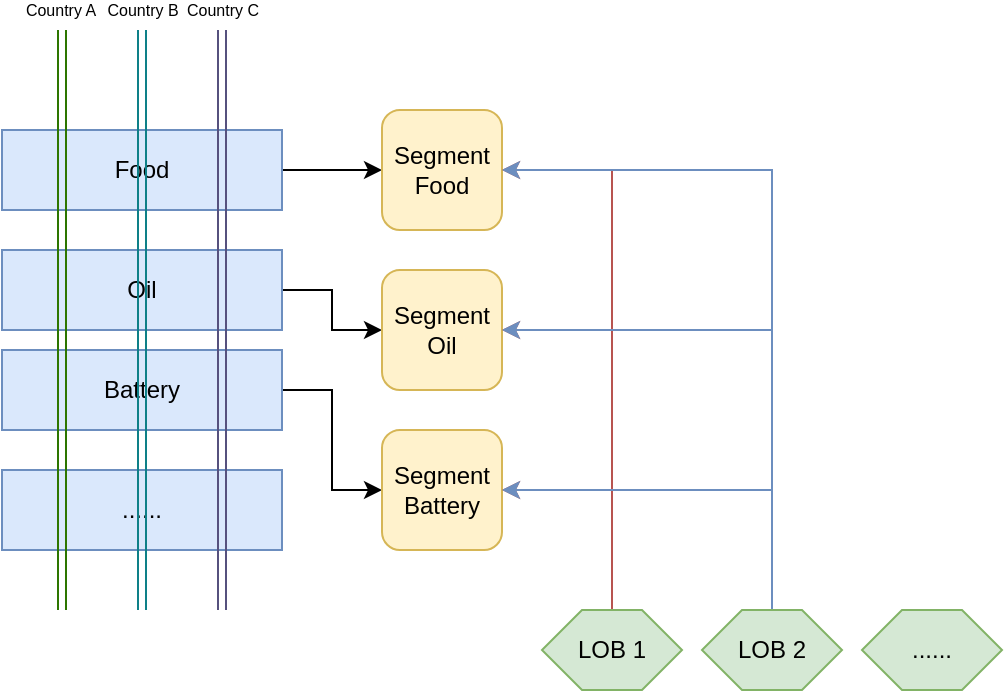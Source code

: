 <mxfile version="26.1.1">
  <diagram name="Seite-1" id="YpslYr3ygntDOcOYtWfc">
    <mxGraphModel dx="1195" dy="615" grid="1" gridSize="10" guides="1" tooltips="1" connect="1" arrows="1" fold="1" page="1" pageScale="1" pageWidth="827" pageHeight="1169" math="0" shadow="0">
      <root>
        <mxCell id="0" />
        <mxCell id="1" parent="0" />
        <mxCell id="tbhEzkc6CAuonSA8ict4-21" style="edgeStyle=orthogonalEdgeStyle;rounded=0;orthogonalLoop=1;jettySize=auto;html=1;exitX=1;exitY=0.5;exitDx=0;exitDy=0;" edge="1" parent="1" source="tbhEzkc6CAuonSA8ict4-1" target="tbhEzkc6CAuonSA8ict4-14">
          <mxGeometry relative="1" as="geometry" />
        </mxCell>
        <mxCell id="tbhEzkc6CAuonSA8ict4-1" value="Food" style="rounded=0;whiteSpace=wrap;html=1;fillColor=#dae8fc;strokeColor=#6c8ebf;" vertex="1" parent="1">
          <mxGeometry x="40" y="90" width="140" height="40" as="geometry" />
        </mxCell>
        <mxCell id="tbhEzkc6CAuonSA8ict4-22" style="edgeStyle=orthogonalEdgeStyle;rounded=0;orthogonalLoop=1;jettySize=auto;html=1;exitX=1;exitY=0.5;exitDx=0;exitDy=0;entryX=0;entryY=0.5;entryDx=0;entryDy=0;" edge="1" parent="1" source="tbhEzkc6CAuonSA8ict4-2" target="tbhEzkc6CAuonSA8ict4-15">
          <mxGeometry relative="1" as="geometry" />
        </mxCell>
        <mxCell id="tbhEzkc6CAuonSA8ict4-2" value="Oil" style="rounded=0;whiteSpace=wrap;html=1;fillColor=#dae8fc;strokeColor=#6c8ebf;" vertex="1" parent="1">
          <mxGeometry x="40" y="150" width="140" height="40" as="geometry" />
        </mxCell>
        <mxCell id="tbhEzkc6CAuonSA8ict4-23" style="edgeStyle=orthogonalEdgeStyle;rounded=0;orthogonalLoop=1;jettySize=auto;html=1;exitX=1;exitY=0.5;exitDx=0;exitDy=0;" edge="1" parent="1" source="tbhEzkc6CAuonSA8ict4-3" target="tbhEzkc6CAuonSA8ict4-16">
          <mxGeometry relative="1" as="geometry" />
        </mxCell>
        <mxCell id="tbhEzkc6CAuonSA8ict4-3" value="Battery" style="rounded=0;whiteSpace=wrap;html=1;fillColor=#dae8fc;strokeColor=#6c8ebf;" vertex="1" parent="1">
          <mxGeometry x="40" y="200" width="140" height="40" as="geometry" />
        </mxCell>
        <mxCell id="tbhEzkc6CAuonSA8ict4-5" value="......" style="rounded=0;whiteSpace=wrap;html=1;fillColor=#dae8fc;strokeColor=#6c8ebf;" vertex="1" parent="1">
          <mxGeometry x="40" y="260" width="140" height="40" as="geometry" />
        </mxCell>
        <mxCell id="tbhEzkc6CAuonSA8ict4-7" value="" style="shape=link;html=1;rounded=0;fillColor=#60a917;strokeColor=#2D7600;" edge="1" parent="1">
          <mxGeometry width="100" relative="1" as="geometry">
            <mxPoint x="70" y="40" as="sourcePoint" />
            <mxPoint x="70" y="330" as="targetPoint" />
          </mxGeometry>
        </mxCell>
        <mxCell id="tbhEzkc6CAuonSA8ict4-11" value="Country A" style="edgeLabel;html=1;align=center;verticalAlign=middle;resizable=0;points=[];fontSize=8;" vertex="1" connectable="0" parent="tbhEzkc6CAuonSA8ict4-7">
          <mxGeometry x="-0.3" y="-1" relative="1" as="geometry">
            <mxPoint y="-112" as="offset" />
          </mxGeometry>
        </mxCell>
        <mxCell id="tbhEzkc6CAuonSA8ict4-8" value="" style="shape=link;html=1;rounded=0;fillColor=#d0cee2;strokeColor=#56517e;" edge="1" parent="1">
          <mxGeometry width="100" relative="1" as="geometry">
            <mxPoint x="150" y="40" as="sourcePoint" />
            <mxPoint x="150" y="330" as="targetPoint" />
          </mxGeometry>
        </mxCell>
        <mxCell id="tbhEzkc6CAuonSA8ict4-13" value="Country C" style="edgeLabel;html=1;align=center;verticalAlign=middle;resizable=0;points=[];fontSize=8;" vertex="1" connectable="0" parent="tbhEzkc6CAuonSA8ict4-8">
          <mxGeometry x="0.317" relative="1" as="geometry">
            <mxPoint y="-201" as="offset" />
          </mxGeometry>
        </mxCell>
        <mxCell id="tbhEzkc6CAuonSA8ict4-9" value="" style="shape=link;html=1;rounded=0;fillColor=#b0e3e6;strokeColor=#0e8088;" edge="1" parent="1">
          <mxGeometry width="100" relative="1" as="geometry">
            <mxPoint x="110" y="40" as="sourcePoint" />
            <mxPoint x="110" y="330" as="targetPoint" />
          </mxGeometry>
        </mxCell>
        <mxCell id="tbhEzkc6CAuonSA8ict4-12" value="Country B" style="edgeLabel;html=1;align=center;verticalAlign=middle;resizable=0;points=[];fontSize=8;" vertex="1" connectable="0" parent="tbhEzkc6CAuonSA8ict4-9">
          <mxGeometry x="-0.677" y="-1" relative="1" as="geometry">
            <mxPoint x="1" y="-57" as="offset" />
          </mxGeometry>
        </mxCell>
        <mxCell id="tbhEzkc6CAuonSA8ict4-14" value="Segment&lt;br&gt;Food" style="whiteSpace=wrap;html=1;fillColor=#fff2cc;strokeColor=#d6b656;rounded=1;" vertex="1" parent="1">
          <mxGeometry x="230" y="80" width="60" height="60" as="geometry" />
        </mxCell>
        <mxCell id="tbhEzkc6CAuonSA8ict4-15" value="Segment&lt;br&gt;Oil" style="whiteSpace=wrap;html=1;fillColor=#fff2cc;strokeColor=#d6b656;rounded=1;" vertex="1" parent="1">
          <mxGeometry x="230" y="160" width="60" height="60" as="geometry" />
        </mxCell>
        <mxCell id="tbhEzkc6CAuonSA8ict4-16" value="Segment Battery" style="whiteSpace=wrap;html=1;fillColor=#fff2cc;strokeColor=#d6b656;rounded=1;" vertex="1" parent="1">
          <mxGeometry x="230" y="240" width="60" height="60" as="geometry" />
        </mxCell>
        <mxCell id="tbhEzkc6CAuonSA8ict4-28" style="edgeStyle=orthogonalEdgeStyle;rounded=0;orthogonalLoop=1;jettySize=auto;html=1;exitX=0.5;exitY=0;exitDx=0;exitDy=0;entryX=1;entryY=0.5;entryDx=0;entryDy=0;fillColor=#f8cecc;strokeColor=#b85450;" edge="1" parent="1" source="tbhEzkc6CAuonSA8ict4-25" target="tbhEzkc6CAuonSA8ict4-16">
          <mxGeometry relative="1" as="geometry" />
        </mxCell>
        <mxCell id="tbhEzkc6CAuonSA8ict4-29" style="edgeStyle=orthogonalEdgeStyle;rounded=0;orthogonalLoop=1;jettySize=auto;html=1;fillColor=#f8cecc;strokeColor=#b85450;" edge="1" parent="1" source="tbhEzkc6CAuonSA8ict4-25" target="tbhEzkc6CAuonSA8ict4-15">
          <mxGeometry relative="1" as="geometry">
            <Array as="points">
              <mxPoint x="345" y="190" />
            </Array>
          </mxGeometry>
        </mxCell>
        <mxCell id="tbhEzkc6CAuonSA8ict4-30" style="edgeStyle=orthogonalEdgeStyle;rounded=0;orthogonalLoop=1;jettySize=auto;html=1;entryX=1;entryY=0.5;entryDx=0;entryDy=0;fillColor=#f8cecc;strokeColor=#b85450;" edge="1" parent="1" source="tbhEzkc6CAuonSA8ict4-25" target="tbhEzkc6CAuonSA8ict4-14">
          <mxGeometry relative="1" as="geometry">
            <Array as="points">
              <mxPoint x="345" y="110" />
            </Array>
          </mxGeometry>
        </mxCell>
        <mxCell id="tbhEzkc6CAuonSA8ict4-25" value="LOB 1" style="shape=hexagon;perimeter=hexagonPerimeter2;whiteSpace=wrap;html=1;fixedSize=1;fillColor=#d5e8d4;strokeColor=#82b366;" vertex="1" parent="1">
          <mxGeometry x="310" y="330" width="70" height="40" as="geometry" />
        </mxCell>
        <mxCell id="tbhEzkc6CAuonSA8ict4-34" style="edgeStyle=orthogonalEdgeStyle;rounded=0;orthogonalLoop=1;jettySize=auto;html=1;exitX=0.5;exitY=0;exitDx=0;exitDy=0;fillColor=#dae8fc;strokeColor=#6c8ebf;" edge="1" parent="1" source="tbhEzkc6CAuonSA8ict4-26" target="tbhEzkc6CAuonSA8ict4-16">
          <mxGeometry relative="1" as="geometry">
            <Array as="points">
              <mxPoint x="425" y="270" />
            </Array>
          </mxGeometry>
        </mxCell>
        <mxCell id="tbhEzkc6CAuonSA8ict4-35" style="edgeStyle=orthogonalEdgeStyle;rounded=0;orthogonalLoop=1;jettySize=auto;html=1;fillColor=#dae8fc;strokeColor=#6c8ebf;" edge="1" parent="1" source="tbhEzkc6CAuonSA8ict4-26" target="tbhEzkc6CAuonSA8ict4-15">
          <mxGeometry relative="1" as="geometry">
            <Array as="points">
              <mxPoint x="425" y="190" />
            </Array>
          </mxGeometry>
        </mxCell>
        <mxCell id="tbhEzkc6CAuonSA8ict4-36" style="edgeStyle=orthogonalEdgeStyle;rounded=0;orthogonalLoop=1;jettySize=auto;html=1;fillColor=#dae8fc;strokeColor=#6c8ebf;" edge="1" parent="1" source="tbhEzkc6CAuonSA8ict4-26" target="tbhEzkc6CAuonSA8ict4-14">
          <mxGeometry relative="1" as="geometry">
            <Array as="points">
              <mxPoint x="425" y="110" />
            </Array>
          </mxGeometry>
        </mxCell>
        <mxCell id="tbhEzkc6CAuonSA8ict4-26" value="LOB 2" style="shape=hexagon;perimeter=hexagonPerimeter2;whiteSpace=wrap;html=1;fixedSize=1;fillColor=#d5e8d4;strokeColor=#82b366;" vertex="1" parent="1">
          <mxGeometry x="390" y="330" width="70" height="40" as="geometry" />
        </mxCell>
        <mxCell id="tbhEzkc6CAuonSA8ict4-27" value="......" style="shape=hexagon;perimeter=hexagonPerimeter2;whiteSpace=wrap;html=1;fixedSize=1;fillColor=#d5e8d4;strokeColor=#82b366;" vertex="1" parent="1">
          <mxGeometry x="470" y="330" width="70" height="40" as="geometry" />
        </mxCell>
      </root>
    </mxGraphModel>
  </diagram>
</mxfile>

